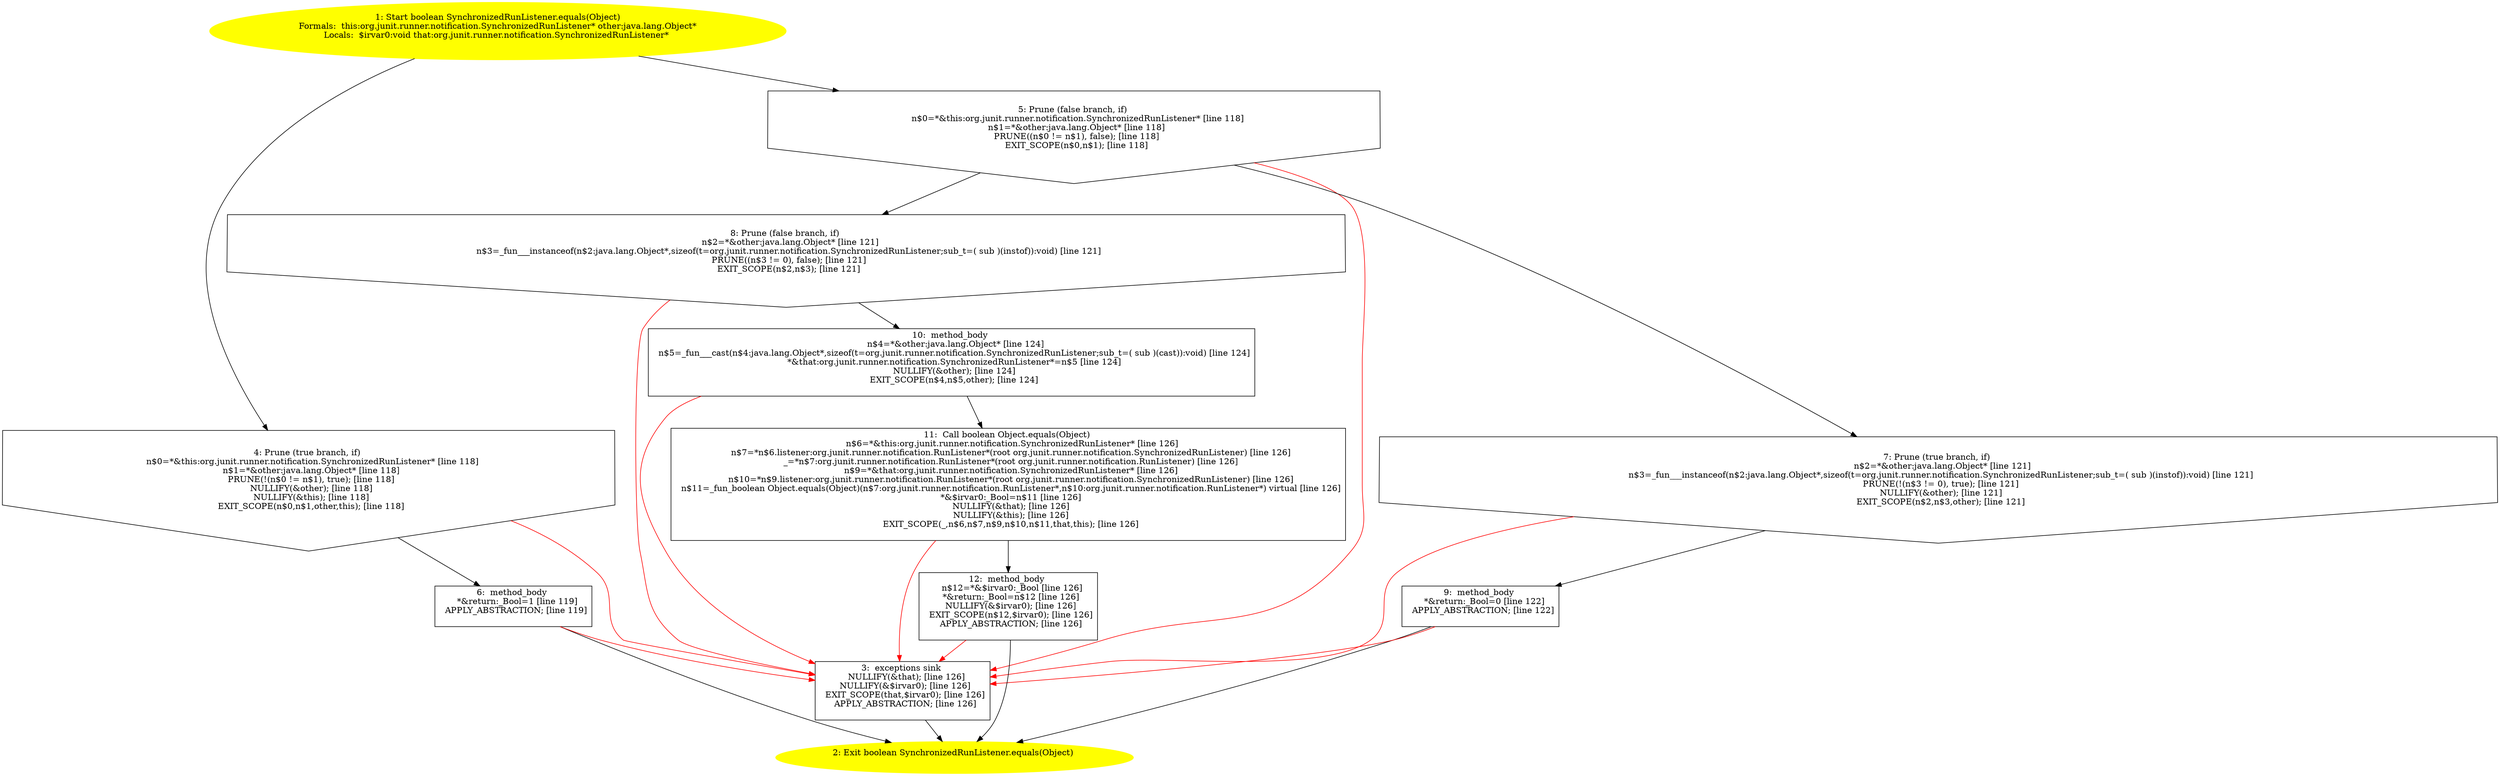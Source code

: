 /* @generated */
digraph cfg {
"org.junit.runner.notification.SynchronizedRunListener.equals(java.lang.Object):boolean.2b9a0a3031b21de9c4461276bb9750d4_1" [label="1: Start boolean SynchronizedRunListener.equals(Object)\nFormals:  this:org.junit.runner.notification.SynchronizedRunListener* other:java.lang.Object*\nLocals:  $irvar0:void that:org.junit.runner.notification.SynchronizedRunListener* \n  " color=yellow style=filled]
	

	 "org.junit.runner.notification.SynchronizedRunListener.equals(java.lang.Object):boolean.2b9a0a3031b21de9c4461276bb9750d4_1" -> "org.junit.runner.notification.SynchronizedRunListener.equals(java.lang.Object):boolean.2b9a0a3031b21de9c4461276bb9750d4_4" ;
	 "org.junit.runner.notification.SynchronizedRunListener.equals(java.lang.Object):boolean.2b9a0a3031b21de9c4461276bb9750d4_1" -> "org.junit.runner.notification.SynchronizedRunListener.equals(java.lang.Object):boolean.2b9a0a3031b21de9c4461276bb9750d4_5" ;
"org.junit.runner.notification.SynchronizedRunListener.equals(java.lang.Object):boolean.2b9a0a3031b21de9c4461276bb9750d4_2" [label="2: Exit boolean SynchronizedRunListener.equals(Object) \n  " color=yellow style=filled]
	

"org.junit.runner.notification.SynchronizedRunListener.equals(java.lang.Object):boolean.2b9a0a3031b21de9c4461276bb9750d4_3" [label="3:  exceptions sink \n   NULLIFY(&that); [line 126]\n  NULLIFY(&$irvar0); [line 126]\n  EXIT_SCOPE(that,$irvar0); [line 126]\n  APPLY_ABSTRACTION; [line 126]\n " shape="box"]
	

	 "org.junit.runner.notification.SynchronizedRunListener.equals(java.lang.Object):boolean.2b9a0a3031b21de9c4461276bb9750d4_3" -> "org.junit.runner.notification.SynchronizedRunListener.equals(java.lang.Object):boolean.2b9a0a3031b21de9c4461276bb9750d4_2" ;
"org.junit.runner.notification.SynchronizedRunListener.equals(java.lang.Object):boolean.2b9a0a3031b21de9c4461276bb9750d4_4" [label="4: Prune (true branch, if) \n   n$0=*&this:org.junit.runner.notification.SynchronizedRunListener* [line 118]\n  n$1=*&other:java.lang.Object* [line 118]\n  PRUNE(!(n$0 != n$1), true); [line 118]\n  NULLIFY(&other); [line 118]\n  NULLIFY(&this); [line 118]\n  EXIT_SCOPE(n$0,n$1,other,this); [line 118]\n " shape="invhouse"]
	

	 "org.junit.runner.notification.SynchronizedRunListener.equals(java.lang.Object):boolean.2b9a0a3031b21de9c4461276bb9750d4_4" -> "org.junit.runner.notification.SynchronizedRunListener.equals(java.lang.Object):boolean.2b9a0a3031b21de9c4461276bb9750d4_6" ;
	 "org.junit.runner.notification.SynchronizedRunListener.equals(java.lang.Object):boolean.2b9a0a3031b21de9c4461276bb9750d4_4" -> "org.junit.runner.notification.SynchronizedRunListener.equals(java.lang.Object):boolean.2b9a0a3031b21de9c4461276bb9750d4_3" [color="red" ];
"org.junit.runner.notification.SynchronizedRunListener.equals(java.lang.Object):boolean.2b9a0a3031b21de9c4461276bb9750d4_5" [label="5: Prune (false branch, if) \n   n$0=*&this:org.junit.runner.notification.SynchronizedRunListener* [line 118]\n  n$1=*&other:java.lang.Object* [line 118]\n  PRUNE((n$0 != n$1), false); [line 118]\n  EXIT_SCOPE(n$0,n$1); [line 118]\n " shape="invhouse"]
	

	 "org.junit.runner.notification.SynchronizedRunListener.equals(java.lang.Object):boolean.2b9a0a3031b21de9c4461276bb9750d4_5" -> "org.junit.runner.notification.SynchronizedRunListener.equals(java.lang.Object):boolean.2b9a0a3031b21de9c4461276bb9750d4_7" ;
	 "org.junit.runner.notification.SynchronizedRunListener.equals(java.lang.Object):boolean.2b9a0a3031b21de9c4461276bb9750d4_5" -> "org.junit.runner.notification.SynchronizedRunListener.equals(java.lang.Object):boolean.2b9a0a3031b21de9c4461276bb9750d4_8" ;
	 "org.junit.runner.notification.SynchronizedRunListener.equals(java.lang.Object):boolean.2b9a0a3031b21de9c4461276bb9750d4_5" -> "org.junit.runner.notification.SynchronizedRunListener.equals(java.lang.Object):boolean.2b9a0a3031b21de9c4461276bb9750d4_3" [color="red" ];
"org.junit.runner.notification.SynchronizedRunListener.equals(java.lang.Object):boolean.2b9a0a3031b21de9c4461276bb9750d4_6" [label="6:  method_body \n   *&return:_Bool=1 [line 119]\n  APPLY_ABSTRACTION; [line 119]\n " shape="box"]
	

	 "org.junit.runner.notification.SynchronizedRunListener.equals(java.lang.Object):boolean.2b9a0a3031b21de9c4461276bb9750d4_6" -> "org.junit.runner.notification.SynchronizedRunListener.equals(java.lang.Object):boolean.2b9a0a3031b21de9c4461276bb9750d4_2" ;
	 "org.junit.runner.notification.SynchronizedRunListener.equals(java.lang.Object):boolean.2b9a0a3031b21de9c4461276bb9750d4_6" -> "org.junit.runner.notification.SynchronizedRunListener.equals(java.lang.Object):boolean.2b9a0a3031b21de9c4461276bb9750d4_3" [color="red" ];
"org.junit.runner.notification.SynchronizedRunListener.equals(java.lang.Object):boolean.2b9a0a3031b21de9c4461276bb9750d4_7" [label="7: Prune (true branch, if) \n   n$2=*&other:java.lang.Object* [line 121]\n  n$3=_fun___instanceof(n$2:java.lang.Object*,sizeof(t=org.junit.runner.notification.SynchronizedRunListener;sub_t=( sub )(instof)):void) [line 121]\n  PRUNE(!(n$3 != 0), true); [line 121]\n  NULLIFY(&other); [line 121]\n  EXIT_SCOPE(n$2,n$3,other); [line 121]\n " shape="invhouse"]
	

	 "org.junit.runner.notification.SynchronizedRunListener.equals(java.lang.Object):boolean.2b9a0a3031b21de9c4461276bb9750d4_7" -> "org.junit.runner.notification.SynchronizedRunListener.equals(java.lang.Object):boolean.2b9a0a3031b21de9c4461276bb9750d4_9" ;
	 "org.junit.runner.notification.SynchronizedRunListener.equals(java.lang.Object):boolean.2b9a0a3031b21de9c4461276bb9750d4_7" -> "org.junit.runner.notification.SynchronizedRunListener.equals(java.lang.Object):boolean.2b9a0a3031b21de9c4461276bb9750d4_3" [color="red" ];
"org.junit.runner.notification.SynchronizedRunListener.equals(java.lang.Object):boolean.2b9a0a3031b21de9c4461276bb9750d4_8" [label="8: Prune (false branch, if) \n   n$2=*&other:java.lang.Object* [line 121]\n  n$3=_fun___instanceof(n$2:java.lang.Object*,sizeof(t=org.junit.runner.notification.SynchronizedRunListener;sub_t=( sub )(instof)):void) [line 121]\n  PRUNE((n$3 != 0), false); [line 121]\n  EXIT_SCOPE(n$2,n$3); [line 121]\n " shape="invhouse"]
	

	 "org.junit.runner.notification.SynchronizedRunListener.equals(java.lang.Object):boolean.2b9a0a3031b21de9c4461276bb9750d4_8" -> "org.junit.runner.notification.SynchronizedRunListener.equals(java.lang.Object):boolean.2b9a0a3031b21de9c4461276bb9750d4_10" ;
	 "org.junit.runner.notification.SynchronizedRunListener.equals(java.lang.Object):boolean.2b9a0a3031b21de9c4461276bb9750d4_8" -> "org.junit.runner.notification.SynchronizedRunListener.equals(java.lang.Object):boolean.2b9a0a3031b21de9c4461276bb9750d4_3" [color="red" ];
"org.junit.runner.notification.SynchronizedRunListener.equals(java.lang.Object):boolean.2b9a0a3031b21de9c4461276bb9750d4_9" [label="9:  method_body \n   *&return:_Bool=0 [line 122]\n  APPLY_ABSTRACTION; [line 122]\n " shape="box"]
	

	 "org.junit.runner.notification.SynchronizedRunListener.equals(java.lang.Object):boolean.2b9a0a3031b21de9c4461276bb9750d4_9" -> "org.junit.runner.notification.SynchronizedRunListener.equals(java.lang.Object):boolean.2b9a0a3031b21de9c4461276bb9750d4_2" ;
	 "org.junit.runner.notification.SynchronizedRunListener.equals(java.lang.Object):boolean.2b9a0a3031b21de9c4461276bb9750d4_9" -> "org.junit.runner.notification.SynchronizedRunListener.equals(java.lang.Object):boolean.2b9a0a3031b21de9c4461276bb9750d4_3" [color="red" ];
"org.junit.runner.notification.SynchronizedRunListener.equals(java.lang.Object):boolean.2b9a0a3031b21de9c4461276bb9750d4_10" [label="10:  method_body \n   n$4=*&other:java.lang.Object* [line 124]\n  n$5=_fun___cast(n$4:java.lang.Object*,sizeof(t=org.junit.runner.notification.SynchronizedRunListener;sub_t=( sub )(cast)):void) [line 124]\n  *&that:org.junit.runner.notification.SynchronizedRunListener*=n$5 [line 124]\n  NULLIFY(&other); [line 124]\n  EXIT_SCOPE(n$4,n$5,other); [line 124]\n " shape="box"]
	

	 "org.junit.runner.notification.SynchronizedRunListener.equals(java.lang.Object):boolean.2b9a0a3031b21de9c4461276bb9750d4_10" -> "org.junit.runner.notification.SynchronizedRunListener.equals(java.lang.Object):boolean.2b9a0a3031b21de9c4461276bb9750d4_11" ;
	 "org.junit.runner.notification.SynchronizedRunListener.equals(java.lang.Object):boolean.2b9a0a3031b21de9c4461276bb9750d4_10" -> "org.junit.runner.notification.SynchronizedRunListener.equals(java.lang.Object):boolean.2b9a0a3031b21de9c4461276bb9750d4_3" [color="red" ];
"org.junit.runner.notification.SynchronizedRunListener.equals(java.lang.Object):boolean.2b9a0a3031b21de9c4461276bb9750d4_11" [label="11:  Call boolean Object.equals(Object) \n   n$6=*&this:org.junit.runner.notification.SynchronizedRunListener* [line 126]\n  n$7=*n$6.listener:org.junit.runner.notification.RunListener*(root org.junit.runner.notification.SynchronizedRunListener) [line 126]\n  _=*n$7:org.junit.runner.notification.RunListener*(root org.junit.runner.notification.RunListener) [line 126]\n  n$9=*&that:org.junit.runner.notification.SynchronizedRunListener* [line 126]\n  n$10=*n$9.listener:org.junit.runner.notification.RunListener*(root org.junit.runner.notification.SynchronizedRunListener) [line 126]\n  n$11=_fun_boolean Object.equals(Object)(n$7:org.junit.runner.notification.RunListener*,n$10:org.junit.runner.notification.RunListener*) virtual [line 126]\n  *&$irvar0:_Bool=n$11 [line 126]\n  NULLIFY(&that); [line 126]\n  NULLIFY(&this); [line 126]\n  EXIT_SCOPE(_,n$6,n$7,n$9,n$10,n$11,that,this); [line 126]\n " shape="box"]
	

	 "org.junit.runner.notification.SynchronizedRunListener.equals(java.lang.Object):boolean.2b9a0a3031b21de9c4461276bb9750d4_11" -> "org.junit.runner.notification.SynchronizedRunListener.equals(java.lang.Object):boolean.2b9a0a3031b21de9c4461276bb9750d4_12" ;
	 "org.junit.runner.notification.SynchronizedRunListener.equals(java.lang.Object):boolean.2b9a0a3031b21de9c4461276bb9750d4_11" -> "org.junit.runner.notification.SynchronizedRunListener.equals(java.lang.Object):boolean.2b9a0a3031b21de9c4461276bb9750d4_3" [color="red" ];
"org.junit.runner.notification.SynchronizedRunListener.equals(java.lang.Object):boolean.2b9a0a3031b21de9c4461276bb9750d4_12" [label="12:  method_body \n   n$12=*&$irvar0:_Bool [line 126]\n  *&return:_Bool=n$12 [line 126]\n  NULLIFY(&$irvar0); [line 126]\n  EXIT_SCOPE(n$12,$irvar0); [line 126]\n  APPLY_ABSTRACTION; [line 126]\n " shape="box"]
	

	 "org.junit.runner.notification.SynchronizedRunListener.equals(java.lang.Object):boolean.2b9a0a3031b21de9c4461276bb9750d4_12" -> "org.junit.runner.notification.SynchronizedRunListener.equals(java.lang.Object):boolean.2b9a0a3031b21de9c4461276bb9750d4_2" ;
	 "org.junit.runner.notification.SynchronizedRunListener.equals(java.lang.Object):boolean.2b9a0a3031b21de9c4461276bb9750d4_12" -> "org.junit.runner.notification.SynchronizedRunListener.equals(java.lang.Object):boolean.2b9a0a3031b21de9c4461276bb9750d4_3" [color="red" ];
}

